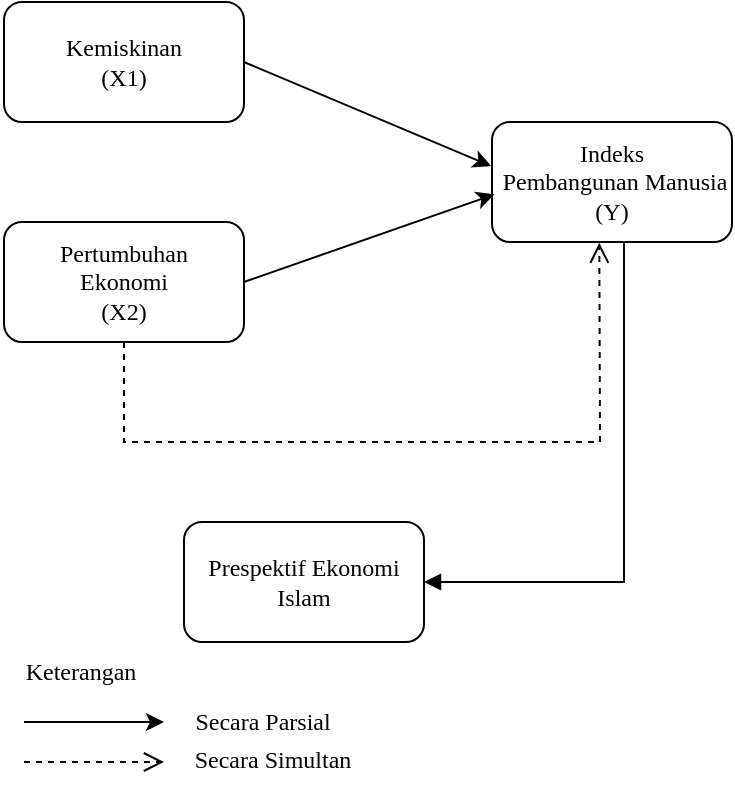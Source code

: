 <mxfile version="21.7.2" type="github" pages="2">
  <diagram name="Page-1" id="zEj9XikIBmpK5RQildS2">
    <mxGraphModel dx="524" dy="598" grid="1" gridSize="10" guides="1" tooltips="1" connect="1" arrows="1" fold="1" page="1" pageScale="1" pageWidth="827" pageHeight="1169" math="0" shadow="0">
      <root>
        <mxCell id="0" />
        <mxCell id="1" parent="0" />
        <mxCell id="Cb1CimOOaFlsX9E8K56E-1" value="&lt;font face=&quot;Times New Roman&quot;&gt;Kemiskinan&lt;br&gt;(X1)&lt;br&gt;&lt;/font&gt;" style="rounded=1;whiteSpace=wrap;html=1;" vertex="1" parent="1">
          <mxGeometry x="110" y="160" width="120" height="60" as="geometry" />
        </mxCell>
        <mxCell id="Cb1CimOOaFlsX9E8K56E-2" value="&lt;font face=&quot;Times New Roman&quot;&gt;Pertumbuhan&lt;br&gt;Ekonomi&lt;br&gt;(X2)&lt;br&gt;&lt;/font&gt;" style="rounded=1;whiteSpace=wrap;html=1;" vertex="1" parent="1">
          <mxGeometry x="110" y="270" width="120" height="60" as="geometry" />
        </mxCell>
        <mxCell id="Cb1CimOOaFlsX9E8K56E-3" value="&lt;font face=&quot;Times New Roman&quot;&gt;Indeks&lt;br&gt;&amp;nbsp;Pembangunan Manusia&lt;br&gt;(Y)&lt;br&gt;&lt;/font&gt;" style="rounded=1;whiteSpace=wrap;html=1;" vertex="1" parent="1">
          <mxGeometry x="354" y="220" width="120" height="60" as="geometry" />
        </mxCell>
        <mxCell id="Cb1CimOOaFlsX9E8K56E-4" value="&lt;font face=&quot;Times New Roman&quot;&gt;Prespektif Ekonomi&lt;br&gt;Islam&lt;/font&gt;" style="rounded=1;whiteSpace=wrap;html=1;" vertex="1" parent="1">
          <mxGeometry x="200" y="420" width="120" height="60" as="geometry" />
        </mxCell>
        <mxCell id="Cb1CimOOaFlsX9E8K56E-6" value="" style="endArrow=block;endFill=1;html=1;edgeStyle=orthogonalEdgeStyle;align=left;verticalAlign=top;rounded=0;exitX=0.75;exitY=1;exitDx=0;exitDy=0;entryX=1;entryY=0.5;entryDx=0;entryDy=0;" edge="1" parent="1" source="Cb1CimOOaFlsX9E8K56E-3" target="Cb1CimOOaFlsX9E8K56E-4">
          <mxGeometry x="-1" relative="1" as="geometry">
            <mxPoint x="210" y="380" as="sourcePoint" />
            <mxPoint x="370" y="380" as="targetPoint" />
            <Array as="points">
              <mxPoint x="420" y="280" />
              <mxPoint x="420" y="450" />
            </Array>
          </mxGeometry>
        </mxCell>
        <mxCell id="Cb1CimOOaFlsX9E8K56E-8" value="" style="endArrow=classic;html=1;rounded=0;exitX=1;exitY=0.5;exitDx=0;exitDy=0;entryX=-0.004;entryY=0.367;entryDx=0;entryDy=0;entryPerimeter=0;" edge="1" parent="1" source="Cb1CimOOaFlsX9E8K56E-1" target="Cb1CimOOaFlsX9E8K56E-3">
          <mxGeometry width="50" height="50" relative="1" as="geometry">
            <mxPoint x="260" y="400" as="sourcePoint" />
            <mxPoint x="350" y="250" as="targetPoint" />
          </mxGeometry>
        </mxCell>
        <mxCell id="Cb1CimOOaFlsX9E8K56E-9" value="" style="endArrow=classic;html=1;rounded=0;exitX=1;exitY=0.5;exitDx=0;exitDy=0;entryX=0.01;entryY=0.603;entryDx=0;entryDy=0;entryPerimeter=0;" edge="1" parent="1" source="Cb1CimOOaFlsX9E8K56E-2" target="Cb1CimOOaFlsX9E8K56E-3">
          <mxGeometry width="50" height="50" relative="1" as="geometry">
            <mxPoint x="260" y="400" as="sourcePoint" />
            <mxPoint x="350" y="260" as="targetPoint" />
          </mxGeometry>
        </mxCell>
        <mxCell id="Cb1CimOOaFlsX9E8K56E-10" value="&lt;font face=&quot;Times New Roman&quot;&gt;Keterangan&lt;/font&gt;" style="text;html=1;align=center;verticalAlign=middle;resizable=0;points=[];autosize=1;strokeColor=none;fillColor=none;" vertex="1" parent="1">
          <mxGeometry x="108" y="480" width="80" height="30" as="geometry" />
        </mxCell>
        <mxCell id="Cb1CimOOaFlsX9E8K56E-11" value="" style="endArrow=classic;html=1;rounded=0;" edge="1" parent="1">
          <mxGeometry width="50" height="50" relative="1" as="geometry">
            <mxPoint x="120" y="520" as="sourcePoint" />
            <mxPoint x="190" y="520" as="targetPoint" />
          </mxGeometry>
        </mxCell>
        <mxCell id="Cb1CimOOaFlsX9E8K56E-13" value="" style="html=1;verticalAlign=bottom;endArrow=open;dashed=1;endSize=8;curved=0;rounded=0;" edge="1" parent="1">
          <mxGeometry relative="1" as="geometry">
            <mxPoint x="120" y="540" as="sourcePoint" />
            <mxPoint x="190" y="540" as="targetPoint" />
          </mxGeometry>
        </mxCell>
        <mxCell id="Cb1CimOOaFlsX9E8K56E-14" value="&lt;font face=&quot;Times New Roman&quot;&gt;Secara Parsial&lt;/font&gt;" style="text;html=1;align=center;verticalAlign=middle;resizable=0;points=[];autosize=1;strokeColor=none;fillColor=none;" vertex="1" parent="1">
          <mxGeometry x="194" y="505" width="90" height="30" as="geometry" />
        </mxCell>
        <mxCell id="Cb1CimOOaFlsX9E8K56E-15" value="&lt;font face=&quot;Times New Roman&quot;&gt;Secara Simultan&lt;/font&gt;" style="text;html=1;align=center;verticalAlign=middle;resizable=0;points=[];autosize=1;strokeColor=none;fillColor=none;" vertex="1" parent="1">
          <mxGeometry x="194" y="524" width="100" height="30" as="geometry" />
        </mxCell>
        <mxCell id="Cb1CimOOaFlsX9E8K56E-17" value="" style="html=1;verticalAlign=bottom;endArrow=open;dashed=1;endSize=8;curved=0;rounded=0;exitX=0.5;exitY=1;exitDx=0;exitDy=0;entryX=0.447;entryY=1.006;entryDx=0;entryDy=0;entryPerimeter=0;" edge="1" parent="1" source="Cb1CimOOaFlsX9E8K56E-2" target="Cb1CimOOaFlsX9E8K56E-3">
          <mxGeometry relative="1" as="geometry">
            <mxPoint x="330" y="380" as="sourcePoint" />
            <mxPoint x="250" y="380" as="targetPoint" />
            <Array as="points">
              <mxPoint x="170" y="380" />
              <mxPoint x="408" y="380" />
            </Array>
          </mxGeometry>
        </mxCell>
      </root>
    </mxGraphModel>
  </diagram>
  <diagram id="yinfQr9-AnHOtdan_XOA" name="Page-2">
    <mxGraphModel dx="629" dy="718" grid="1" gridSize="10" guides="1" tooltips="1" connect="1" arrows="1" fold="1" page="1" pageScale="1" pageWidth="827" pageHeight="1169" math="0" shadow="0">
      <root>
        <mxCell id="0" />
        <mxCell id="1" parent="0" />
        <mxCell id="5T5h-azTsEI5fiiEf1tU-1" value="&lt;font face=&quot;Times New Roman&quot;&gt;Porverty&lt;br&gt;(X1)&lt;br&gt;&lt;/font&gt;" style="rounded=1;whiteSpace=wrap;html=1;" vertex="1" parent="1">
          <mxGeometry x="110" y="90" width="120" height="60" as="geometry" />
        </mxCell>
        <mxCell id="5T5h-azTsEI5fiiEf1tU-2" value="&lt;font face=&quot;Times New Roman&quot;&gt;Economic Growth&lt;br&gt;(X2)&lt;br&gt;&lt;/font&gt;" style="rounded=1;whiteSpace=wrap;html=1;" vertex="1" parent="1">
          <mxGeometry x="110" y="200" width="120" height="60" as="geometry" />
        </mxCell>
        <mxCell id="5T5h-azTsEI5fiiEf1tU-3" value="&lt;font face=&quot;Times New Roman&quot;&gt;Human Development&lt;br&gt;Index&lt;br&gt;(Y)&lt;br&gt;&lt;/font&gt;" style="rounded=1;whiteSpace=wrap;html=1;" vertex="1" parent="1">
          <mxGeometry x="354" y="150" width="120" height="60" as="geometry" />
        </mxCell>
        <mxCell id="5T5h-azTsEI5fiiEf1tU-4" value="&lt;font face=&quot;Times New Roman&quot;&gt;Islamic Economic&lt;br&gt;Perspectives&lt;/font&gt;" style="rounded=1;whiteSpace=wrap;html=1;" vertex="1" parent="1">
          <mxGeometry x="200" y="350" width="120" height="60" as="geometry" />
        </mxCell>
        <mxCell id="5T5h-azTsEI5fiiEf1tU-5" value="" style="endArrow=block;endFill=1;html=1;edgeStyle=orthogonalEdgeStyle;align=left;verticalAlign=top;rounded=0;exitX=0.75;exitY=1;exitDx=0;exitDy=0;entryX=1;entryY=0.5;entryDx=0;entryDy=0;" edge="1" parent="1" source="5T5h-azTsEI5fiiEf1tU-3" target="5T5h-azTsEI5fiiEf1tU-4">
          <mxGeometry x="-1" relative="1" as="geometry">
            <mxPoint x="210" y="310" as="sourcePoint" />
            <mxPoint x="370" y="310" as="targetPoint" />
            <Array as="points">
              <mxPoint x="420" y="210" />
              <mxPoint x="420" y="380" />
            </Array>
          </mxGeometry>
        </mxCell>
        <mxCell id="5T5h-azTsEI5fiiEf1tU-6" value="" style="endArrow=classic;html=1;rounded=0;exitX=1;exitY=0.5;exitDx=0;exitDy=0;entryX=-0.004;entryY=0.367;entryDx=0;entryDy=0;entryPerimeter=0;" edge="1" parent="1" source="5T5h-azTsEI5fiiEf1tU-1" target="5T5h-azTsEI5fiiEf1tU-3">
          <mxGeometry width="50" height="50" relative="1" as="geometry">
            <mxPoint x="260" y="330" as="sourcePoint" />
            <mxPoint x="350" y="180" as="targetPoint" />
          </mxGeometry>
        </mxCell>
        <mxCell id="5T5h-azTsEI5fiiEf1tU-7" value="" style="endArrow=classic;html=1;rounded=0;exitX=1;exitY=0.5;exitDx=0;exitDy=0;entryX=0.01;entryY=0.603;entryDx=0;entryDy=0;entryPerimeter=0;" edge="1" parent="1" source="5T5h-azTsEI5fiiEf1tU-2" target="5T5h-azTsEI5fiiEf1tU-3">
          <mxGeometry width="50" height="50" relative="1" as="geometry">
            <mxPoint x="260" y="330" as="sourcePoint" />
            <mxPoint x="350" y="190" as="targetPoint" />
          </mxGeometry>
        </mxCell>
        <mxCell id="5T5h-azTsEI5fiiEf1tU-8" value="&lt;font face=&quot;Times New Roman&quot;&gt;Information&lt;/font&gt;" style="text;html=1;align=center;verticalAlign=middle;resizable=0;points=[];autosize=1;strokeColor=none;fillColor=none;" vertex="1" parent="1">
          <mxGeometry x="108" y="410" width="80" height="30" as="geometry" />
        </mxCell>
        <mxCell id="5T5h-azTsEI5fiiEf1tU-9" value="" style="endArrow=classic;html=1;rounded=0;" edge="1" parent="1">
          <mxGeometry width="50" height="50" relative="1" as="geometry">
            <mxPoint x="120" y="450" as="sourcePoint" />
            <mxPoint x="190" y="450" as="targetPoint" />
          </mxGeometry>
        </mxCell>
        <mxCell id="5T5h-azTsEI5fiiEf1tU-10" value="" style="html=1;verticalAlign=bottom;endArrow=open;dashed=1;endSize=8;curved=0;rounded=0;" edge="1" parent="1">
          <mxGeometry relative="1" as="geometry">
            <mxPoint x="120" y="470" as="sourcePoint" />
            <mxPoint x="190" y="470" as="targetPoint" />
          </mxGeometry>
        </mxCell>
        <mxCell id="5T5h-azTsEI5fiiEf1tU-11" value="&lt;font face=&quot;Times New Roman&quot;&gt;Partially&lt;/font&gt;" style="text;html=1;align=center;verticalAlign=middle;resizable=0;points=[];autosize=1;strokeColor=none;fillColor=none;" vertex="1" parent="1">
          <mxGeometry x="189" y="435" width="60" height="30" as="geometry" />
        </mxCell>
        <mxCell id="5T5h-azTsEI5fiiEf1tU-12" value="&lt;font face=&quot;Times New Roman&quot;&gt;Simultaneously&lt;/font&gt;" style="text;html=1;align=center;verticalAlign=middle;resizable=0;points=[];autosize=1;strokeColor=none;fillColor=none;" vertex="1" parent="1">
          <mxGeometry x="186" y="454" width="100" height="30" as="geometry" />
        </mxCell>
        <mxCell id="5T5h-azTsEI5fiiEf1tU-13" value="" style="html=1;verticalAlign=bottom;endArrow=open;dashed=1;endSize=8;curved=0;rounded=0;exitX=0.5;exitY=1;exitDx=0;exitDy=0;entryX=0.447;entryY=1.006;entryDx=0;entryDy=0;entryPerimeter=0;" edge="1" parent="1" source="5T5h-azTsEI5fiiEf1tU-2" target="5T5h-azTsEI5fiiEf1tU-3">
          <mxGeometry relative="1" as="geometry">
            <mxPoint x="330" y="310" as="sourcePoint" />
            <mxPoint x="250" y="310" as="targetPoint" />
            <Array as="points">
              <mxPoint x="170" y="310" />
              <mxPoint x="408" y="310" />
            </Array>
          </mxGeometry>
        </mxCell>
      </root>
    </mxGraphModel>
  </diagram>
</mxfile>
